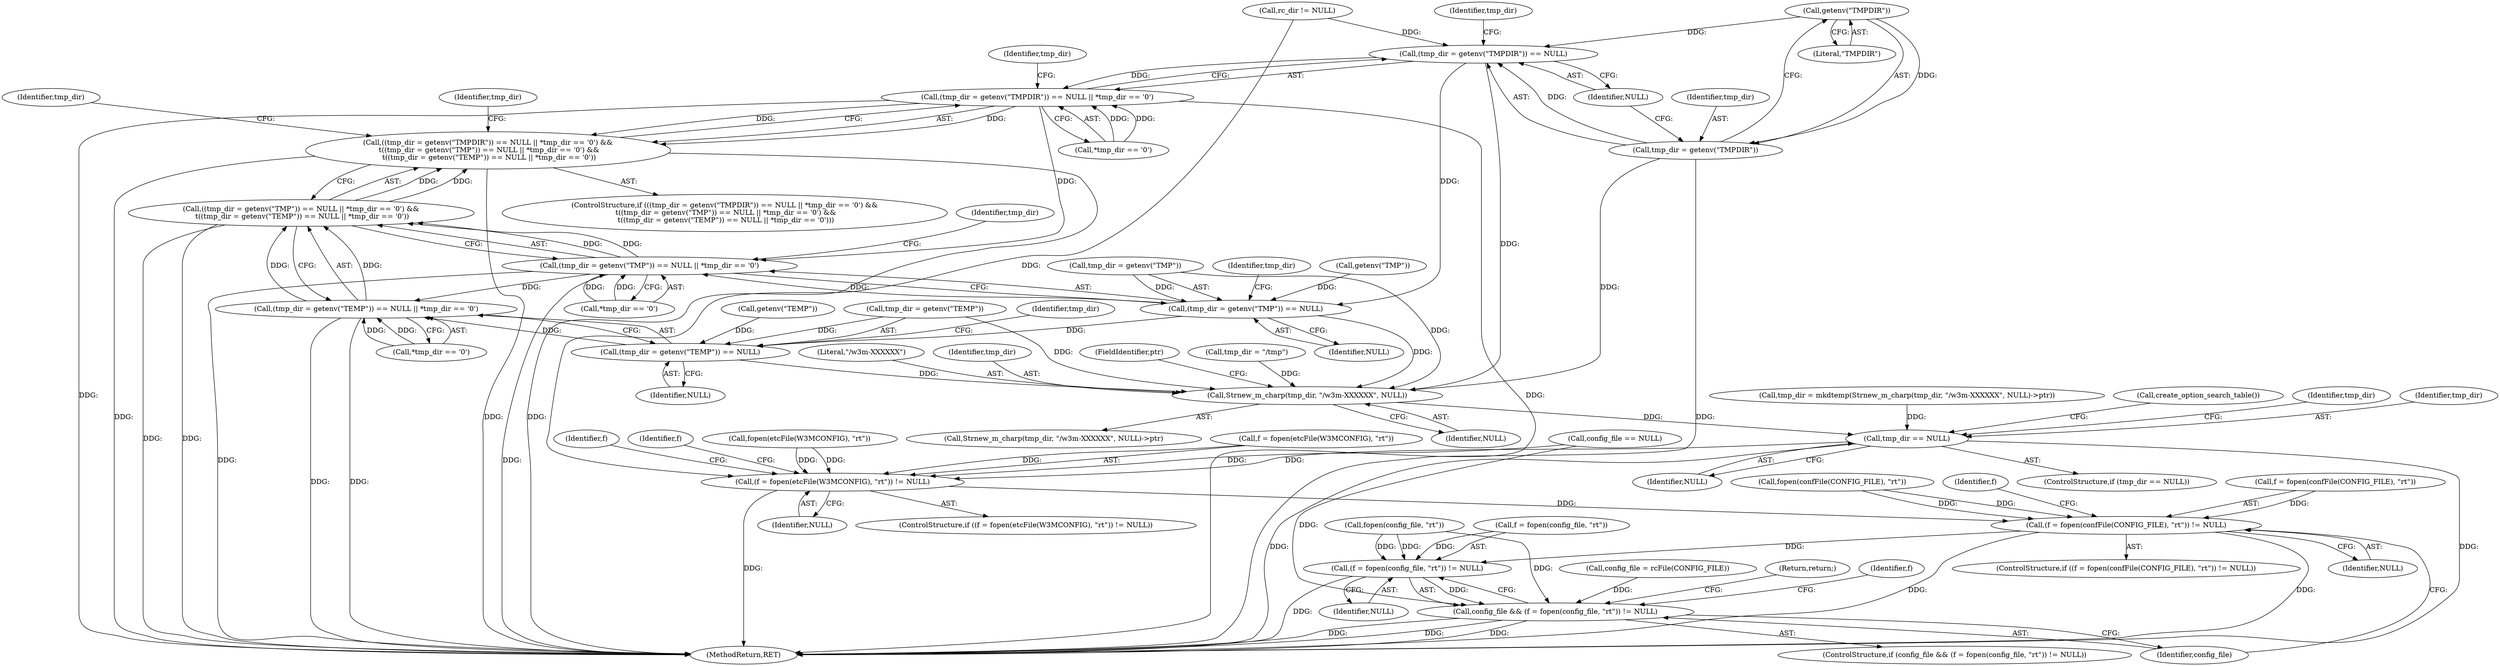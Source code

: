 digraph "0_w3m_18dcbadf2771cdb0c18509b14e4e73505b242753_0@API" {
"1000271" [label="(Call,getenv(\"TMPDIR\"))"];
"1000268" [label="(Call,(tmp_dir = getenv(\"TMPDIR\")) == NULL)"];
"1000267" [label="(Call,(tmp_dir = getenv(\"TMPDIR\")) == NULL || *tmp_dir == '\0')"];
"1000266" [label="(Call,((tmp_dir = getenv(\"TMPDIR\")) == NULL || *tmp_dir == '\0') &&\n \t((tmp_dir = getenv(\"TMP\")) == NULL || *tmp_dir == '\0') &&\n \t((tmp_dir = getenv(\"TEMP\")) == NULL || *tmp_dir == '\0'))"];
"1000279" [label="(Call,(tmp_dir = getenv(\"TMP\")) == NULL || *tmp_dir == '\0')"];
"1000278" [label="(Call,((tmp_dir = getenv(\"TMP\")) == NULL || *tmp_dir == '\0') &&\n \t((tmp_dir = getenv(\"TEMP\")) == NULL || *tmp_dir == '\0'))"];
"1000290" [label="(Call,(tmp_dir = getenv(\"TEMP\")) == NULL || *tmp_dir == '\0')"];
"1000280" [label="(Call,(tmp_dir = getenv(\"TMP\")) == NULL)"];
"1000291" [label="(Call,(tmp_dir = getenv(\"TEMP\")) == NULL)"];
"1000308" [label="(Call,Strnew_m_charp(tmp_dir, \"/w3m-XXXXXX\", NULL))"];
"1000314" [label="(Call,tmp_dir == NULL)"];
"1000218" [label="(Call,(f = fopen(etcFile(W3MCONFIG), \"rt\")) != NULL)"];
"1000232" [label="(Call,(f = fopen(confFile(CONFIG_FILE), \"rt\")) != NULL)"];
"1000248" [label="(Call,(f = fopen(config_file, \"rt\")) != NULL)"];
"1000246" [label="(Call,config_file && (f = fopen(config_file, \"rt\")) != NULL)"];
"1000269" [label="(Call,tmp_dir = getenv(\"TMPDIR\"))"];
"1000247" [label="(Identifier,config_file)"];
"1000246" [label="(Call,config_file && (f = fopen(config_file, \"rt\")) != NULL)"];
"1000281" [label="(Call,tmp_dir = getenv(\"TMP\"))"];
"1000271" [label="(Call,getenv(\"TMPDIR\"))"];
"1000221" [label="(Call,fopen(etcFile(W3MCONFIG), \"rt\"))"];
"1000114" [label="(Call,rc_dir != NULL)"];
"1000272" [label="(Literal,\"TMPDIR\")"];
"1000285" [label="(Identifier,NULL)"];
"1000311" [label="(Identifier,NULL)"];
"1000218" [label="(Call,(f = fopen(etcFile(W3MCONFIG), \"rt\")) != NULL)"];
"1000302" [label="(Identifier,tmp_dir)"];
"1000249" [label="(Call,f = fopen(config_file, \"rt\"))"];
"1000234" [label="(Identifier,f)"];
"1000318" [label="(Identifier,tmp_dir)"];
"1000265" [label="(ControlStructure,if (((tmp_dir = getenv(\"TMPDIR\")) == NULL || *tmp_dir == '\0') &&\n \t((tmp_dir = getenv(\"TMP\")) == NULL || *tmp_dir == '\0') &&\n \t((tmp_dir = getenv(\"TEMP\")) == NULL || *tmp_dir == '\0')))"];
"1000280" [label="(Call,(tmp_dir = getenv(\"TMP\")) == NULL)"];
"1000267" [label="(Call,(tmp_dir = getenv(\"TMPDIR\")) == NULL || *tmp_dir == '\0')"];
"1000266" [label="(Call,((tmp_dir = getenv(\"TMPDIR\")) == NULL || *tmp_dir == '\0') &&\n \t((tmp_dir = getenv(\"TMP\")) == NULL || *tmp_dir == '\0') &&\n \t((tmp_dir = getenv(\"TEMP\")) == NULL || *tmp_dir == '\0'))"];
"1000273" [label="(Identifier,NULL)"];
"1000299" [label="(Identifier,tmp_dir)"];
"1000211" [label="(Call,config_file = rcFile(CONFIG_FILE))"];
"1000313" [label="(ControlStructure,if (tmp_dir == NULL))"];
"1000282" [label="(Identifier,tmp_dir)"];
"1000290" [label="(Call,(tmp_dir = getenv(\"TEMP\")) == NULL || *tmp_dir == '\0')"];
"1000276" [label="(Identifier,tmp_dir)"];
"1000288" [label="(Identifier,tmp_dir)"];
"1000279" [label="(Call,(tmp_dir = getenv(\"TMP\")) == NULL || *tmp_dir == '\0')"];
"1000294" [label="(Call,getenv(\"TEMP\"))"];
"1000310" [label="(Literal,\"/w3m-XXXXXX\")"];
"1000314" [label="(Call,tmp_dir == NULL)"];
"1000274" [label="(Call,*tmp_dir == '\0')"];
"1000225" [label="(Identifier,NULL)"];
"1000208" [label="(Call,config_file == NULL)"];
"1000228" [label="(Identifier,f)"];
"1000248" [label="(Call,(f = fopen(config_file, \"rt\")) != NULL)"];
"1000286" [label="(Call,*tmp_dir == '\0')"];
"1000254" [label="(Identifier,NULL)"];
"1000322" [label="(MethodReturn,RET)"];
"1000309" [label="(Identifier,tmp_dir)"];
"1000312" [label="(FieldIdentifier,ptr)"];
"1000233" [label="(Call,f = fopen(confFile(CONFIG_FILE), \"rt\"))"];
"1000235" [label="(Call,fopen(confFile(CONFIG_FILE), \"rt\"))"];
"1000296" [label="(Identifier,NULL)"];
"1000245" [label="(ControlStructure,if (config_file && (f = fopen(config_file, \"rt\")) != NULL))"];
"1000260" [label="(Return,return;)"];
"1000270" [label="(Identifier,tmp_dir)"];
"1000242" [label="(Identifier,f)"];
"1000268" [label="(Call,(tmp_dir = getenv(\"TMPDIR\")) == NULL)"];
"1000269" [label="(Call,tmp_dir = getenv(\"TMPDIR\"))"];
"1000315" [label="(Identifier,tmp_dir)"];
"1000316" [label="(Identifier,NULL)"];
"1000278" [label="(Call,((tmp_dir = getenv(\"TMP\")) == NULL || *tmp_dir == '\0') &&\n \t((tmp_dir = getenv(\"TEMP\")) == NULL || *tmp_dir == '\0'))"];
"1000307" [label="(Call,Strnew_m_charp(tmp_dir, \"/w3m-XXXXXX\", NULL)->ptr)"];
"1000217" [label="(ControlStructure,if ((f = fopen(etcFile(W3MCONFIG), \"rt\")) != NULL))"];
"1000232" [label="(Call,(f = fopen(confFile(CONFIG_FILE), \"rt\")) != NULL)"];
"1000257" [label="(Identifier,f)"];
"1000304" [label="(Call,tmp_dir = mkdtemp(Strnew_m_charp(tmp_dir, \"/w3m-XXXXXX\", NULL)->ptr))"];
"1000219" [label="(Call,f = fopen(etcFile(W3MCONFIG), \"rt\"))"];
"1000292" [label="(Call,tmp_dir = getenv(\"TEMP\"))"];
"1000291" [label="(Call,(tmp_dir = getenv(\"TEMP\")) == NULL)"];
"1000320" [label="(Call,create_option_search_table())"];
"1000297" [label="(Call,*tmp_dir == '\0')"];
"1000283" [label="(Call,getenv(\"TMP\"))"];
"1000231" [label="(ControlStructure,if ((f = fopen(confFile(CONFIG_FILE), \"rt\")) != NULL))"];
"1000239" [label="(Identifier,NULL)"];
"1000301" [label="(Call,tmp_dir = \"/tmp\")"];
"1000305" [label="(Identifier,tmp_dir)"];
"1000293" [label="(Identifier,tmp_dir)"];
"1000308" [label="(Call,Strnew_m_charp(tmp_dir, \"/w3m-XXXXXX\", NULL))"];
"1000251" [label="(Call,fopen(config_file, \"rt\"))"];
"1000271" -> "1000269"  [label="AST: "];
"1000271" -> "1000272"  [label="CFG: "];
"1000272" -> "1000271"  [label="AST: "];
"1000269" -> "1000271"  [label="CFG: "];
"1000271" -> "1000268"  [label="DDG: "];
"1000271" -> "1000269"  [label="DDG: "];
"1000268" -> "1000267"  [label="AST: "];
"1000268" -> "1000273"  [label="CFG: "];
"1000269" -> "1000268"  [label="AST: "];
"1000273" -> "1000268"  [label="AST: "];
"1000276" -> "1000268"  [label="CFG: "];
"1000267" -> "1000268"  [label="CFG: "];
"1000268" -> "1000267"  [label="DDG: "];
"1000269" -> "1000268"  [label="DDG: "];
"1000114" -> "1000268"  [label="DDG: "];
"1000268" -> "1000280"  [label="DDG: "];
"1000268" -> "1000308"  [label="DDG: "];
"1000267" -> "1000266"  [label="AST: "];
"1000267" -> "1000274"  [label="CFG: "];
"1000274" -> "1000267"  [label="AST: "];
"1000282" -> "1000267"  [label="CFG: "];
"1000266" -> "1000267"  [label="CFG: "];
"1000267" -> "1000322"  [label="DDG: "];
"1000267" -> "1000322"  [label="DDG: "];
"1000267" -> "1000266"  [label="DDG: "];
"1000267" -> "1000266"  [label="DDG: "];
"1000274" -> "1000267"  [label="DDG: "];
"1000274" -> "1000267"  [label="DDG: "];
"1000267" -> "1000279"  [label="DDG: "];
"1000266" -> "1000265"  [label="AST: "];
"1000266" -> "1000278"  [label="CFG: "];
"1000278" -> "1000266"  [label="AST: "];
"1000302" -> "1000266"  [label="CFG: "];
"1000305" -> "1000266"  [label="CFG: "];
"1000266" -> "1000322"  [label="DDG: "];
"1000266" -> "1000322"  [label="DDG: "];
"1000266" -> "1000322"  [label="DDG: "];
"1000278" -> "1000266"  [label="DDG: "];
"1000278" -> "1000266"  [label="DDG: "];
"1000279" -> "1000278"  [label="AST: "];
"1000279" -> "1000280"  [label="CFG: "];
"1000279" -> "1000286"  [label="CFG: "];
"1000280" -> "1000279"  [label="AST: "];
"1000286" -> "1000279"  [label="AST: "];
"1000293" -> "1000279"  [label="CFG: "];
"1000278" -> "1000279"  [label="CFG: "];
"1000279" -> "1000322"  [label="DDG: "];
"1000279" -> "1000322"  [label="DDG: "];
"1000279" -> "1000278"  [label="DDG: "];
"1000279" -> "1000278"  [label="DDG: "];
"1000280" -> "1000279"  [label="DDG: "];
"1000286" -> "1000279"  [label="DDG: "];
"1000286" -> "1000279"  [label="DDG: "];
"1000279" -> "1000290"  [label="DDG: "];
"1000278" -> "1000290"  [label="CFG: "];
"1000290" -> "1000278"  [label="AST: "];
"1000278" -> "1000322"  [label="DDG: "];
"1000278" -> "1000322"  [label="DDG: "];
"1000290" -> "1000278"  [label="DDG: "];
"1000290" -> "1000278"  [label="DDG: "];
"1000290" -> "1000291"  [label="CFG: "];
"1000290" -> "1000297"  [label="CFG: "];
"1000291" -> "1000290"  [label="AST: "];
"1000297" -> "1000290"  [label="AST: "];
"1000290" -> "1000322"  [label="DDG: "];
"1000290" -> "1000322"  [label="DDG: "];
"1000291" -> "1000290"  [label="DDG: "];
"1000297" -> "1000290"  [label="DDG: "];
"1000297" -> "1000290"  [label="DDG: "];
"1000280" -> "1000285"  [label="CFG: "];
"1000281" -> "1000280"  [label="AST: "];
"1000285" -> "1000280"  [label="AST: "];
"1000288" -> "1000280"  [label="CFG: "];
"1000281" -> "1000280"  [label="DDG: "];
"1000283" -> "1000280"  [label="DDG: "];
"1000280" -> "1000291"  [label="DDG: "];
"1000280" -> "1000308"  [label="DDG: "];
"1000291" -> "1000296"  [label="CFG: "];
"1000292" -> "1000291"  [label="AST: "];
"1000296" -> "1000291"  [label="AST: "];
"1000299" -> "1000291"  [label="CFG: "];
"1000292" -> "1000291"  [label="DDG: "];
"1000294" -> "1000291"  [label="DDG: "];
"1000291" -> "1000308"  [label="DDG: "];
"1000308" -> "1000307"  [label="AST: "];
"1000308" -> "1000311"  [label="CFG: "];
"1000309" -> "1000308"  [label="AST: "];
"1000310" -> "1000308"  [label="AST: "];
"1000311" -> "1000308"  [label="AST: "];
"1000312" -> "1000308"  [label="CFG: "];
"1000281" -> "1000308"  [label="DDG: "];
"1000292" -> "1000308"  [label="DDG: "];
"1000301" -> "1000308"  [label="DDG: "];
"1000269" -> "1000308"  [label="DDG: "];
"1000308" -> "1000314"  [label="DDG: "];
"1000314" -> "1000313"  [label="AST: "];
"1000314" -> "1000316"  [label="CFG: "];
"1000315" -> "1000314"  [label="AST: "];
"1000316" -> "1000314"  [label="AST: "];
"1000318" -> "1000314"  [label="CFG: "];
"1000320" -> "1000314"  [label="CFG: "];
"1000314" -> "1000322"  [label="DDG: "];
"1000314" -> "1000322"  [label="DDG: "];
"1000314" -> "1000218"  [label="DDG: "];
"1000304" -> "1000314"  [label="DDG: "];
"1000218" -> "1000217"  [label="AST: "];
"1000218" -> "1000225"  [label="CFG: "];
"1000219" -> "1000218"  [label="AST: "];
"1000225" -> "1000218"  [label="AST: "];
"1000228" -> "1000218"  [label="CFG: "];
"1000234" -> "1000218"  [label="CFG: "];
"1000218" -> "1000322"  [label="DDG: "];
"1000219" -> "1000218"  [label="DDG: "];
"1000221" -> "1000218"  [label="DDG: "];
"1000221" -> "1000218"  [label="DDG: "];
"1000208" -> "1000218"  [label="DDG: "];
"1000114" -> "1000218"  [label="DDG: "];
"1000218" -> "1000232"  [label="DDG: "];
"1000232" -> "1000231"  [label="AST: "];
"1000232" -> "1000239"  [label="CFG: "];
"1000233" -> "1000232"  [label="AST: "];
"1000239" -> "1000232"  [label="AST: "];
"1000242" -> "1000232"  [label="CFG: "];
"1000247" -> "1000232"  [label="CFG: "];
"1000232" -> "1000322"  [label="DDG: "];
"1000232" -> "1000322"  [label="DDG: "];
"1000233" -> "1000232"  [label="DDG: "];
"1000235" -> "1000232"  [label="DDG: "];
"1000235" -> "1000232"  [label="DDG: "];
"1000232" -> "1000248"  [label="DDG: "];
"1000248" -> "1000246"  [label="AST: "];
"1000248" -> "1000254"  [label="CFG: "];
"1000249" -> "1000248"  [label="AST: "];
"1000254" -> "1000248"  [label="AST: "];
"1000246" -> "1000248"  [label="CFG: "];
"1000248" -> "1000322"  [label="DDG: "];
"1000248" -> "1000246"  [label="DDG: "];
"1000249" -> "1000248"  [label="DDG: "];
"1000251" -> "1000248"  [label="DDG: "];
"1000251" -> "1000248"  [label="DDG: "];
"1000246" -> "1000245"  [label="AST: "];
"1000246" -> "1000247"  [label="CFG: "];
"1000247" -> "1000246"  [label="AST: "];
"1000257" -> "1000246"  [label="CFG: "];
"1000260" -> "1000246"  [label="CFG: "];
"1000246" -> "1000322"  [label="DDG: "];
"1000246" -> "1000322"  [label="DDG: "];
"1000246" -> "1000322"  [label="DDG: "];
"1000208" -> "1000246"  [label="DDG: "];
"1000251" -> "1000246"  [label="DDG: "];
"1000211" -> "1000246"  [label="DDG: "];
"1000270" -> "1000269"  [label="AST: "];
"1000273" -> "1000269"  [label="CFG: "];
"1000269" -> "1000322"  [label="DDG: "];
}
